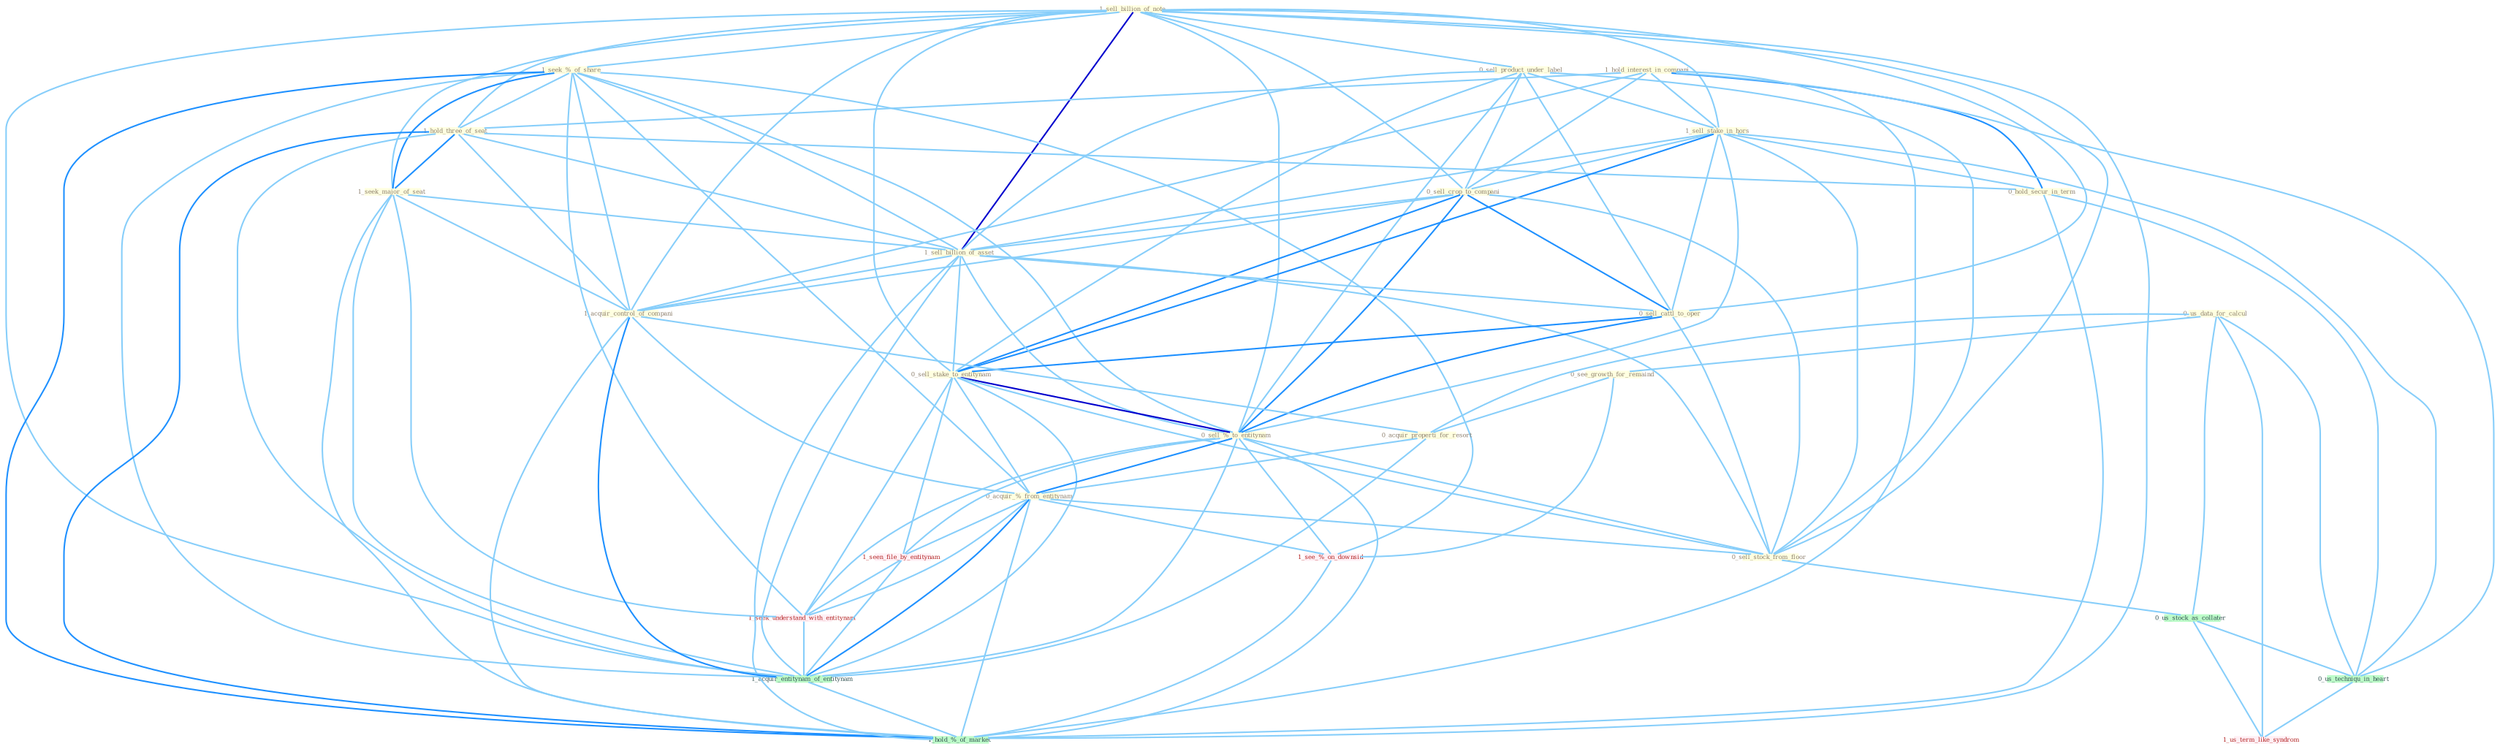 Graph G{ 
    node
    [shape=polygon,style=filled,width=.5,height=.06,color="#BDFCC9",fixedsize=true,fontsize=4,
    fontcolor="#2f4f4f"];
    {node
    [color="#ffffe0", fontcolor="#8b7d6b"] "1_sell_billion_of_note " "1_hold_interest_in_compani " "1_seek_%_of_share " "0_us_data_for_calcul " "0_sell_product_under_label " "1_hold_three_of_seat " "1_sell_stake_in_hors " "0_sell_crop_to_compani " "1_seek_major_of_seat " "1_sell_billion_of_asset " "0_see_growth_for_remaind " "0_sell_cattl_to_oper " "0_sell_stake_to_entitynam " "1_acquir_control_of_compani " "0_hold_secur_in_term " "0_acquir_properti_for_resort " "0_sell_%_to_entitynam " "0_acquir_%_from_entitynam " "0_sell_stock_from_floor "}
{node [color="#fff0f5", fontcolor="#b22222"] "1_seen_file_by_entitynam " "1_seek_understand_with_entitynam " "1_see_%_on_downsid " "1_us_term_like_syndrom "}
edge [color="#B0E2FF"];

	"1_sell_billion_of_note " -- "1_seek_%_of_share " [w="1", color="#87cefa" ];
	"1_sell_billion_of_note " -- "0_sell_product_under_label " [w="1", color="#87cefa" ];
	"1_sell_billion_of_note " -- "1_hold_three_of_seat " [w="1", color="#87cefa" ];
	"1_sell_billion_of_note " -- "1_sell_stake_in_hors " [w="1", color="#87cefa" ];
	"1_sell_billion_of_note " -- "0_sell_crop_to_compani " [w="1", color="#87cefa" ];
	"1_sell_billion_of_note " -- "1_seek_major_of_seat " [w="1", color="#87cefa" ];
	"1_sell_billion_of_note " -- "1_sell_billion_of_asset " [w="3", color="#0000cd" , len=0.6];
	"1_sell_billion_of_note " -- "0_sell_cattl_to_oper " [w="1", color="#87cefa" ];
	"1_sell_billion_of_note " -- "0_sell_stake_to_entitynam " [w="1", color="#87cefa" ];
	"1_sell_billion_of_note " -- "1_acquir_control_of_compani " [w="1", color="#87cefa" ];
	"1_sell_billion_of_note " -- "0_sell_%_to_entitynam " [w="1", color="#87cefa" ];
	"1_sell_billion_of_note " -- "0_sell_stock_from_floor " [w="1", color="#87cefa" ];
	"1_sell_billion_of_note " -- "1_acquir_entitynam_of_entitynam " [w="1", color="#87cefa" ];
	"1_sell_billion_of_note " -- "1_hold_%_of_market " [w="1", color="#87cefa" ];
	"1_hold_interest_in_compani " -- "1_hold_three_of_seat " [w="1", color="#87cefa" ];
	"1_hold_interest_in_compani " -- "1_sell_stake_in_hors " [w="1", color="#87cefa" ];
	"1_hold_interest_in_compani " -- "0_sell_crop_to_compani " [w="1", color="#87cefa" ];
	"1_hold_interest_in_compani " -- "1_acquir_control_of_compani " [w="1", color="#87cefa" ];
	"1_hold_interest_in_compani " -- "0_hold_secur_in_term " [w="2", color="#1e90ff" , len=0.8];
	"1_hold_interest_in_compani " -- "0_us_techniqu_in_heart " [w="1", color="#87cefa" ];
	"1_hold_interest_in_compani " -- "1_hold_%_of_market " [w="1", color="#87cefa" ];
	"1_seek_%_of_share " -- "1_hold_three_of_seat " [w="1", color="#87cefa" ];
	"1_seek_%_of_share " -- "1_seek_major_of_seat " [w="2", color="#1e90ff" , len=0.8];
	"1_seek_%_of_share " -- "1_sell_billion_of_asset " [w="1", color="#87cefa" ];
	"1_seek_%_of_share " -- "1_acquir_control_of_compani " [w="1", color="#87cefa" ];
	"1_seek_%_of_share " -- "0_sell_%_to_entitynam " [w="1", color="#87cefa" ];
	"1_seek_%_of_share " -- "0_acquir_%_from_entitynam " [w="1", color="#87cefa" ];
	"1_seek_%_of_share " -- "1_seek_understand_with_entitynam " [w="1", color="#87cefa" ];
	"1_seek_%_of_share " -- "1_acquir_entitynam_of_entitynam " [w="1", color="#87cefa" ];
	"1_seek_%_of_share " -- "1_see_%_on_downsid " [w="1", color="#87cefa" ];
	"1_seek_%_of_share " -- "1_hold_%_of_market " [w="2", color="#1e90ff" , len=0.8];
	"0_us_data_for_calcul " -- "0_see_growth_for_remaind " [w="1", color="#87cefa" ];
	"0_us_data_for_calcul " -- "0_acquir_properti_for_resort " [w="1", color="#87cefa" ];
	"0_us_data_for_calcul " -- "0_us_stock_as_collater " [w="1", color="#87cefa" ];
	"0_us_data_for_calcul " -- "0_us_techniqu_in_heart " [w="1", color="#87cefa" ];
	"0_us_data_for_calcul " -- "1_us_term_like_syndrom " [w="1", color="#87cefa" ];
	"0_sell_product_under_label " -- "1_sell_stake_in_hors " [w="1", color="#87cefa" ];
	"0_sell_product_under_label " -- "0_sell_crop_to_compani " [w="1", color="#87cefa" ];
	"0_sell_product_under_label " -- "1_sell_billion_of_asset " [w="1", color="#87cefa" ];
	"0_sell_product_under_label " -- "0_sell_cattl_to_oper " [w="1", color="#87cefa" ];
	"0_sell_product_under_label " -- "0_sell_stake_to_entitynam " [w="1", color="#87cefa" ];
	"0_sell_product_under_label " -- "0_sell_%_to_entitynam " [w="1", color="#87cefa" ];
	"0_sell_product_under_label " -- "0_sell_stock_from_floor " [w="1", color="#87cefa" ];
	"1_hold_three_of_seat " -- "1_seek_major_of_seat " [w="2", color="#1e90ff" , len=0.8];
	"1_hold_three_of_seat " -- "1_sell_billion_of_asset " [w="1", color="#87cefa" ];
	"1_hold_three_of_seat " -- "1_acquir_control_of_compani " [w="1", color="#87cefa" ];
	"1_hold_three_of_seat " -- "0_hold_secur_in_term " [w="1", color="#87cefa" ];
	"1_hold_three_of_seat " -- "1_acquir_entitynam_of_entitynam " [w="1", color="#87cefa" ];
	"1_hold_three_of_seat " -- "1_hold_%_of_market " [w="2", color="#1e90ff" , len=0.8];
	"1_sell_stake_in_hors " -- "0_sell_crop_to_compani " [w="1", color="#87cefa" ];
	"1_sell_stake_in_hors " -- "1_sell_billion_of_asset " [w="1", color="#87cefa" ];
	"1_sell_stake_in_hors " -- "0_sell_cattl_to_oper " [w="1", color="#87cefa" ];
	"1_sell_stake_in_hors " -- "0_sell_stake_to_entitynam " [w="2", color="#1e90ff" , len=0.8];
	"1_sell_stake_in_hors " -- "0_hold_secur_in_term " [w="1", color="#87cefa" ];
	"1_sell_stake_in_hors " -- "0_sell_%_to_entitynam " [w="1", color="#87cefa" ];
	"1_sell_stake_in_hors " -- "0_sell_stock_from_floor " [w="1", color="#87cefa" ];
	"1_sell_stake_in_hors " -- "0_us_techniqu_in_heart " [w="1", color="#87cefa" ];
	"0_sell_crop_to_compani " -- "1_sell_billion_of_asset " [w="1", color="#87cefa" ];
	"0_sell_crop_to_compani " -- "0_sell_cattl_to_oper " [w="2", color="#1e90ff" , len=0.8];
	"0_sell_crop_to_compani " -- "0_sell_stake_to_entitynam " [w="2", color="#1e90ff" , len=0.8];
	"0_sell_crop_to_compani " -- "1_acquir_control_of_compani " [w="1", color="#87cefa" ];
	"0_sell_crop_to_compani " -- "0_sell_%_to_entitynam " [w="2", color="#1e90ff" , len=0.8];
	"0_sell_crop_to_compani " -- "0_sell_stock_from_floor " [w="1", color="#87cefa" ];
	"1_seek_major_of_seat " -- "1_sell_billion_of_asset " [w="1", color="#87cefa" ];
	"1_seek_major_of_seat " -- "1_acquir_control_of_compani " [w="1", color="#87cefa" ];
	"1_seek_major_of_seat " -- "1_seek_understand_with_entitynam " [w="1", color="#87cefa" ];
	"1_seek_major_of_seat " -- "1_acquir_entitynam_of_entitynam " [w="1", color="#87cefa" ];
	"1_seek_major_of_seat " -- "1_hold_%_of_market " [w="1", color="#87cefa" ];
	"1_sell_billion_of_asset " -- "0_sell_cattl_to_oper " [w="1", color="#87cefa" ];
	"1_sell_billion_of_asset " -- "0_sell_stake_to_entitynam " [w="1", color="#87cefa" ];
	"1_sell_billion_of_asset " -- "1_acquir_control_of_compani " [w="1", color="#87cefa" ];
	"1_sell_billion_of_asset " -- "0_sell_%_to_entitynam " [w="1", color="#87cefa" ];
	"1_sell_billion_of_asset " -- "0_sell_stock_from_floor " [w="1", color="#87cefa" ];
	"1_sell_billion_of_asset " -- "1_acquir_entitynam_of_entitynam " [w="1", color="#87cefa" ];
	"1_sell_billion_of_asset " -- "1_hold_%_of_market " [w="1", color="#87cefa" ];
	"0_see_growth_for_remaind " -- "0_acquir_properti_for_resort " [w="1", color="#87cefa" ];
	"0_see_growth_for_remaind " -- "1_see_%_on_downsid " [w="1", color="#87cefa" ];
	"0_sell_cattl_to_oper " -- "0_sell_stake_to_entitynam " [w="2", color="#1e90ff" , len=0.8];
	"0_sell_cattl_to_oper " -- "0_sell_%_to_entitynam " [w="2", color="#1e90ff" , len=0.8];
	"0_sell_cattl_to_oper " -- "0_sell_stock_from_floor " [w="1", color="#87cefa" ];
	"0_sell_stake_to_entitynam " -- "0_sell_%_to_entitynam " [w="3", color="#0000cd" , len=0.6];
	"0_sell_stake_to_entitynam " -- "0_acquir_%_from_entitynam " [w="1", color="#87cefa" ];
	"0_sell_stake_to_entitynam " -- "0_sell_stock_from_floor " [w="1", color="#87cefa" ];
	"0_sell_stake_to_entitynam " -- "1_seen_file_by_entitynam " [w="1", color="#87cefa" ];
	"0_sell_stake_to_entitynam " -- "1_seek_understand_with_entitynam " [w="1", color="#87cefa" ];
	"0_sell_stake_to_entitynam " -- "1_acquir_entitynam_of_entitynam " [w="1", color="#87cefa" ];
	"1_acquir_control_of_compani " -- "0_acquir_properti_for_resort " [w="1", color="#87cefa" ];
	"1_acquir_control_of_compani " -- "0_acquir_%_from_entitynam " [w="1", color="#87cefa" ];
	"1_acquir_control_of_compani " -- "1_acquir_entitynam_of_entitynam " [w="2", color="#1e90ff" , len=0.8];
	"1_acquir_control_of_compani " -- "1_hold_%_of_market " [w="1", color="#87cefa" ];
	"0_hold_secur_in_term " -- "0_us_techniqu_in_heart " [w="1", color="#87cefa" ];
	"0_hold_secur_in_term " -- "1_hold_%_of_market " [w="1", color="#87cefa" ];
	"0_acquir_properti_for_resort " -- "0_acquir_%_from_entitynam " [w="1", color="#87cefa" ];
	"0_acquir_properti_for_resort " -- "1_acquir_entitynam_of_entitynam " [w="1", color="#87cefa" ];
	"0_sell_%_to_entitynam " -- "0_acquir_%_from_entitynam " [w="2", color="#1e90ff" , len=0.8];
	"0_sell_%_to_entitynam " -- "0_sell_stock_from_floor " [w="1", color="#87cefa" ];
	"0_sell_%_to_entitynam " -- "1_seen_file_by_entitynam " [w="1", color="#87cefa" ];
	"0_sell_%_to_entitynam " -- "1_seek_understand_with_entitynam " [w="1", color="#87cefa" ];
	"0_sell_%_to_entitynam " -- "1_acquir_entitynam_of_entitynam " [w="1", color="#87cefa" ];
	"0_sell_%_to_entitynam " -- "1_see_%_on_downsid " [w="1", color="#87cefa" ];
	"0_sell_%_to_entitynam " -- "1_hold_%_of_market " [w="1", color="#87cefa" ];
	"0_acquir_%_from_entitynam " -- "0_sell_stock_from_floor " [w="1", color="#87cefa" ];
	"0_acquir_%_from_entitynam " -- "1_seen_file_by_entitynam " [w="1", color="#87cefa" ];
	"0_acquir_%_from_entitynam " -- "1_seek_understand_with_entitynam " [w="1", color="#87cefa" ];
	"0_acquir_%_from_entitynam " -- "1_acquir_entitynam_of_entitynam " [w="2", color="#1e90ff" , len=0.8];
	"0_acquir_%_from_entitynam " -- "1_see_%_on_downsid " [w="1", color="#87cefa" ];
	"0_acquir_%_from_entitynam " -- "1_hold_%_of_market " [w="1", color="#87cefa" ];
	"0_sell_stock_from_floor " -- "0_us_stock_as_collater " [w="1", color="#87cefa" ];
	"1_seen_file_by_entitynam " -- "1_seek_understand_with_entitynam " [w="1", color="#87cefa" ];
	"1_seen_file_by_entitynam " -- "1_acquir_entitynam_of_entitynam " [w="1", color="#87cefa" ];
	"0_us_stock_as_collater " -- "0_us_techniqu_in_heart " [w="1", color="#87cefa" ];
	"0_us_stock_as_collater " -- "1_us_term_like_syndrom " [w="1", color="#87cefa" ];
	"1_seek_understand_with_entitynam " -- "1_acquir_entitynam_of_entitynam " [w="1", color="#87cefa" ];
	"1_acquir_entitynam_of_entitynam " -- "1_hold_%_of_market " [w="1", color="#87cefa" ];
	"0_us_techniqu_in_heart " -- "1_us_term_like_syndrom " [w="1", color="#87cefa" ];
	"1_see_%_on_downsid " -- "1_hold_%_of_market " [w="1", color="#87cefa" ];
}